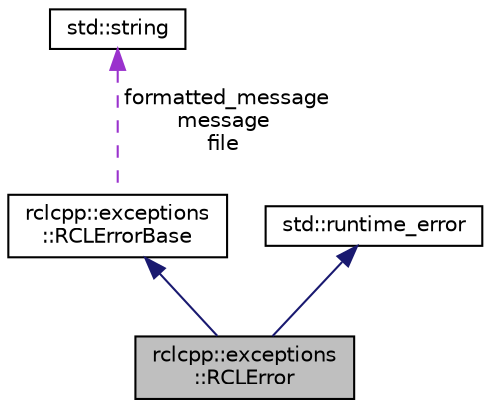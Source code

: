 digraph "rclcpp::exceptions::RCLError"
{
  edge [fontname="Helvetica",fontsize="10",labelfontname="Helvetica",labelfontsize="10"];
  node [fontname="Helvetica",fontsize="10",shape=record];
  Node3 [label="rclcpp::exceptions\l::RCLError",height=0.2,width=0.4,color="black", fillcolor="grey75", style="filled", fontcolor="black"];
  Node4 -> Node3 [dir="back",color="midnightblue",fontsize="10",style="solid",fontname="Helvetica"];
  Node4 [label="rclcpp::exceptions\l::RCLErrorBase",height=0.2,width=0.4,color="black", fillcolor="white", style="filled",URL="$classrclcpp_1_1exceptions_1_1RCLErrorBase.html"];
  Node5 -> Node4 [dir="back",color="darkorchid3",fontsize="10",style="dashed",label=" formatted_message\nmessage\nfile" ,fontname="Helvetica"];
  Node5 [label="std::string",height=0.2,width=0.4,color="black", fillcolor="white", style="filled",URL="/tmp/tmp.Txb212H7Lz/doxygen_tag_files/cppreference-doxygen-web.tag.xml$cpp/string/basic_string.html"];
  Node6 -> Node3 [dir="back",color="midnightblue",fontsize="10",style="solid",fontname="Helvetica"];
  Node6 [label="std::runtime_error",height=0.2,width=0.4,color="black", fillcolor="white", style="filled",URL="/tmp/tmp.Txb212H7Lz/doxygen_tag_files/cppreference-doxygen-web.tag.xml$cpp/error/runtime_error.html"];
}
